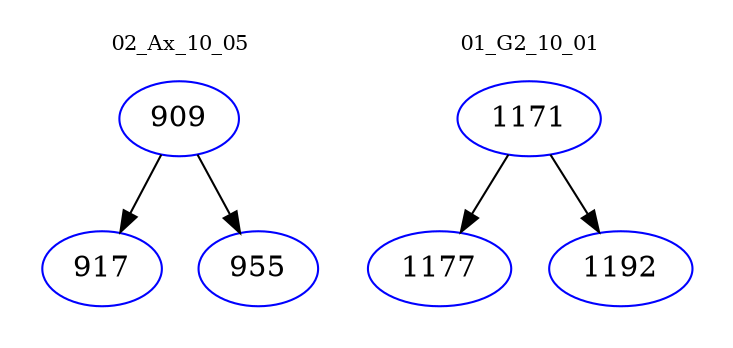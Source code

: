 digraph{
subgraph cluster_0 {
color = white
label = "02_Ax_10_05";
fontsize=10;
T0_909 [label="909", color="blue"]
T0_909 -> T0_917 [color="black"]
T0_917 [label="917", color="blue"]
T0_909 -> T0_955 [color="black"]
T0_955 [label="955", color="blue"]
}
subgraph cluster_1 {
color = white
label = "01_G2_10_01";
fontsize=10;
T1_1171 [label="1171", color="blue"]
T1_1171 -> T1_1177 [color="black"]
T1_1177 [label="1177", color="blue"]
T1_1171 -> T1_1192 [color="black"]
T1_1192 [label="1192", color="blue"]
}
}

